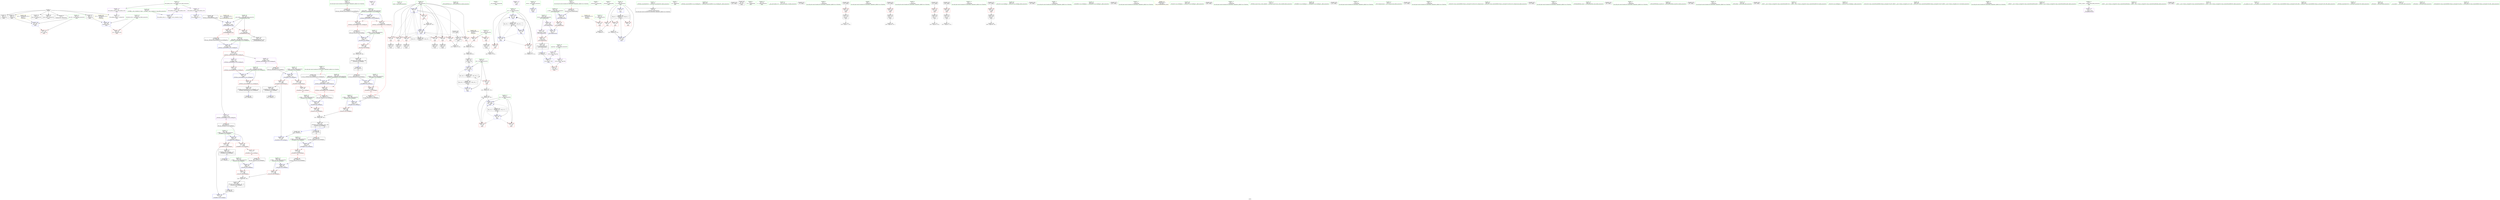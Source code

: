 digraph "SVFG" {
	label="SVFG";

	Node0x55a412f9df90 [shape=record,color=grey,label="{NodeID: 0\nNullPtr}"];
	Node0x55a412f9df90 -> Node0x55a412fbd0a0[style=solid];
	Node0x55a412f9df90 -> Node0x55a412fbd1a0[style=solid];
	Node0x55a412f9df90 -> Node0x55a412fbd270[style=solid];
	Node0x55a412f9df90 -> Node0x55a412fbd340[style=solid];
	Node0x55a412f9df90 -> Node0x55a412fbd410[style=solid];
	Node0x55a412f9df90 -> Node0x55a412fbd4e0[style=solid];
	Node0x55a412f9df90 -> Node0x55a412fc2e60[style=solid];
	Node0x55a412fdd9d0 [shape=record,color=yellow,style=double,label="{NodeID: 360\n10V_1 = ENCHI(MR_10V_0)\npts\{57 \}\nFun[main]}"];
	Node0x55a412fdd9d0 -> Node0x55a412fc35e0[style=dashed];
	Node0x55a412fbded0 [shape=record,color=blue,label="{NodeID: 194\n303\<--300\nthis.addr\<--this\n_ZNSt8ios_base4setfESt13_Ios_FmtflagsS0_\n}"];
	Node0x55a412fbded0 -> Node0x55a412fc1cf0[style=dashed];
	Node0x55a412fba6a0 [shape=record,color=purple,label="{NodeID: 111\n201\<--10\n\<--.str\nmain\n}"];
	Node0x55a412fb90c0 [shape=record,color=green,label="{NodeID: 28\n41\<--42\nmain\<--main_field_insensitive\n}"];
	Node0x55a412fc10c0 [shape=record,color=red,label="{NodeID: 139\n139\<--66\n\<--i\nmain\n}"];
	Node0x55a412fc10c0 -> Node0x55a412fbdb90[style=solid];
	Node0x55a412fbbaa0 [shape=record,color=green,label="{NodeID: 56\n218\<--219\n_ZNSolsEPFRSoS_E\<--_ZNSolsEPFRSoS_E_field_insensitive\n}"];
	Node0x55a412fef600 [shape=record,color=black,label="{NodeID: 416\n395 = PHI(373, )\n1st arg _ZStorSt13_Ios_FmtflagsS_ }"];
	Node0x55a412fef600 -> Node0x55a412fbea30[style=solid];
	Node0x55a412fc2780 [shape=record,color=red,label="{NodeID: 167\n373\<--367\n\<--__b.addr\n_ZStoRRSt13_Ios_FmtflagsS_\n|{<s0>30}}"];
	Node0x55a412fc2780:s0 -> Node0x55a412fef600[style=solid,color=red];
	Node0x55a412fbd340 [shape=record,color=black,label="{NodeID: 84\n168\<--3\n\<--dummyVal\nmain\n}"];
	Node0x55a412fbd340 -> Node0x55a412fc36b0[style=solid];
	Node0x55a412fab760 [shape=record,color=green,label="{NodeID: 1\n7\<--1\n__dso_handle\<--dummyObj\nGlob }"];
	Node0x55a412fddab0 [shape=record,color=yellow,style=double,label="{NodeID: 361\n12V_1 = ENCHI(MR_12V_0)\npts\{59 \}\nFun[main]}"];
	Node0x55a412fddab0 -> Node0x55a412fc36b0[style=dashed];
	Node0x55a412fbdfa0 [shape=record,color=blue,label="{NodeID: 195\n305\<--301\n__fmtfl.addr\<--__fmtfl\n_ZNSt8ios_base4setfESt13_Ios_FmtflagsS0_\n}"];
	Node0x55a412fbdfa0 -> Node0x55a412fc1dc0[style=dashed];
	Node0x55a412fba770 [shape=record,color=purple,label="{NodeID: 112\n209\<--12\n\<--.str.1\nmain\n}"];
	Node0x55a412fb91c0 [shape=record,color=green,label="{NodeID: 29\n44\<--45\nretval\<--retval_field_insensitive\nmain\n}"];
	Node0x55a412fb91c0 -> Node0x55a412fc2f60[style=solid];
	Node0x55a412fc1190 [shape=record,color=red,label="{NodeID: 140\n147\<--66\n\<--i\nmain\n}"];
	Node0x55a412fc1190 -> Node0x55a412fbaa90[style=solid];
	Node0x55a412fbbba0 [shape=record,color=green,label="{NodeID: 57\n239\<--240\nretval\<--retval_field_insensitive\n_ZSt12setprecisioni\n}"];
	Node0x55a412fbbba0 -> Node0x55a412fbffb0[style=solid];
	Node0x55a412fbbba0 -> Node0x55a412fc0080[style=solid];
	Node0x55a412fef740 [shape=record,color=black,label="{NodeID: 417\n354 = PHI(318, )\n0th arg _ZStcoSt13_Ios_Fmtflags }"];
	Node0x55a412fef740 -> Node0x55a412fbe480[style=solid];
	Node0x55a412fc2850 [shape=record,color=red,label="{NodeID: 168\n372\<--371\n\<--\n_ZStoRRSt13_Ios_FmtflagsS_\n|{<s0>30}}"];
	Node0x55a412fc2850:s0 -> Node0x55a412fef4c0[style=solid,color=red];
	Node0x55a412fbd410 [shape=record,color=black,label="{NodeID: 85\n229\<--3\nlpad.val\<--dummyVal\nmain\n}"];
	Node0x55a412fab7f0 [shape=record,color=green,label="{NodeID: 2\n8\<--1\n_ZSt4cout\<--dummyObj\nGlob }"];
	Node0x55a412fbe070 [shape=record,color=blue,label="{NodeID: 196\n307\<--302\n__mask.addr\<--__mask\n_ZNSt8ios_base4setfESt13_Ios_FmtflagsS0_\n}"];
	Node0x55a412fbe070 -> Node0x55a412fc1e90[style=dashed];
	Node0x55a412fbe070 -> Node0x55a412fc1f60[style=dashed];
	Node0x55a412fba840 [shape=record,color=purple,label="{NodeID: 113\n410\<--14\nllvm.global_ctors_0\<--llvm.global_ctors\nGlob }"];
	Node0x55a412fba840 -> Node0x55a412fc2c60[style=solid];
	Node0x55a412fb9290 [shape=record,color=green,label="{NodeID: 30\n46\<--47\nagg.tmp\<--agg.tmp_field_insensitive\nmain\n}"];
	Node0x55a412fb9290 -> Node0x55a412fbfe10[style=solid];
	Node0x55a412fb9290 -> Node0x55a412fbfee0[style=solid];
	Node0x55a412fc1260 [shape=record,color=red,label="{NodeID: 141\n155\<--66\n\<--i\nmain\n}"];
	Node0x55a412fc1260 -> Node0x55a412fbac30[style=solid];
	Node0x55a412fbbc70 [shape=record,color=green,label="{NodeID: 58\n241\<--242\n__n.addr\<--__n.addr_field_insensitive\n_ZSt12setprecisioni\n}"];
	Node0x55a412fbbc70 -> Node0x55a412fc19b0[style=solid];
	Node0x55a412fbbc70 -> Node0x55a412fc3b90[style=solid];
	Node0x55a412fef880 [shape=record,color=black,label="{NodeID: 418\n338 = PHI(322, )\n0th arg _ZStaNRSt13_Ios_FmtflagsS_ }"];
	Node0x55a412fef880 -> Node0x55a412fbe210[style=solid];
	Node0x55a412fd8770 [shape=record,color=black,label="{NodeID: 335\nMR_18V_6 = PHI(MR_18V_5, MR_18V_4, )\npts\{65 \}\n}"];
	Node0x55a412fd8770 -> Node0x55a412fc0d80[style=dashed];
	Node0x55a412fd8770 -> Node0x55a412fc3850[style=dashed];
	Node0x55a412fd8770 -> Node0x55a412fd8770[style=dashed];
	Node0x55a412fd8770 -> Node0x55a412fd9b70[style=dashed];
	Node0x55a412fc2920 [shape=record,color=red,label="{NodeID: 169\n389\<--383\n\<--__a.addr\n_ZStanSt13_Ios_FmtflagsS_\n}"];
	Node0x55a412fc2920 -> Node0x55a412fcbd30[style=solid];
	Node0x55a412fbd4e0 [shape=record,color=black,label="{NodeID: 86\n230\<--3\nlpad.val62\<--dummyVal\nmain\n}"];
	Node0x55a412fabaa0 [shape=record,color=green,label="{NodeID: 3\n9\<--1\n_ZSt3cin\<--dummyObj\nGlob }"];
	Node0x55a412fbe140 [shape=record,color=blue,label="{NodeID: 197\n309\<--316\n__old\<--\n_ZNSt8ios_base4setfESt13_Ios_FmtflagsS0_\n}"];
	Node0x55a412fbe140 -> Node0x55a412fc2030[style=dashed];
	Node0x55a412fba910 [shape=record,color=purple,label="{NodeID: 114\n411\<--14\nllvm.global_ctors_1\<--llvm.global_ctors\nGlob }"];
	Node0x55a412fba910 -> Node0x55a412fc2d60[style=solid];
	Node0x55a412fb9360 [shape=record,color=green,label="{NodeID: 31\n48\<--49\nT\<--T_field_insensitive\nmain\n}"];
	Node0x55a412fb9360 -> Node0x55a412fc03c0[style=solid];
	Node0x55a412fc1330 [shape=record,color=red,label="{NodeID: 142\n184\<--66\n\<--i\nmain\n}"];
	Node0x55a412fc1330 -> Node0x55a412fcc7b0[style=solid];
	Node0x55a412fbbd40 [shape=record,color=green,label="{NodeID: 59\n255\<--256\n__base.addr\<--__base.addr_field_insensitive\n_ZSt5fixedRSt8ios_base\n}"];
	Node0x55a412fbbd40 -> Node0x55a412fc1b50[style=solid];
	Node0x55a412fbbd40 -> Node0x55a412fc1c20[style=solid];
	Node0x55a412fbbd40 -> Node0x55a412fbde00[style=solid];
	Node0x55a412fef9c0 [shape=record,color=black,label="{NodeID: 419\n339 = PHI(319, )\n1st arg _ZStaNRSt13_Ios_FmtflagsS_ }"];
	Node0x55a412fef9c0 -> Node0x55a412fbe2e0[style=solid];
	Node0x55a412fd8c70 [shape=record,color=black,label="{NodeID: 336\nMR_6V_3 = PHI(MR_6V_4, MR_6V_2, )\npts\{51 \}\n}"];
	Node0x55a412fd8c70 -> Node0x55a412fc0490[style=dashed];
	Node0x55a412fd8c70 -> Node0x55a412fc0560[style=dashed];
	Node0x55a412fd8c70 -> Node0x55a412fc0630[style=dashed];
	Node0x55a412fd8c70 -> Node0x55a412fc3ac0[style=dashed];
	Node0x55a412fc29f0 [shape=record,color=red,label="{NodeID: 170\n390\<--385\n\<--__b.addr\n_ZStanSt13_Ios_FmtflagsS_\n}"];
	Node0x55a412fc29f0 -> Node0x55a412fcbd30[style=solid];
	Node0x55a412fbd5b0 [shape=record,color=black,label="{NodeID: 87\n27\<--28\n\<--_ZNSt8ios_base4InitD1Ev\nCan only get source location for instruction, argument, global var or function.}"];
	Node0x55a412fabb30 [shape=record,color=green,label="{NodeID: 4\n10\<--1\n.str\<--dummyObj\nGlob }"];
	Node0x55a412fbe210 [shape=record,color=blue,label="{NodeID: 198\n340\<--338\n__a.addr\<--__a\n_ZStaNRSt13_Ios_FmtflagsS_\n}"];
	Node0x55a412fbe210 -> Node0x55a412fc21d0[style=dashed];
	Node0x55a412fbe210 -> Node0x55a412fc22a0[style=dashed];
	Node0x55a412fbfd50 [shape=record,color=purple,label="{NodeID: 115\n412\<--14\nllvm.global_ctors_2\<--llvm.global_ctors\nGlob }"];
	Node0x55a412fbfd50 -> Node0x55a412fc2e60[style=solid];
	Node0x55a412fb9430 [shape=record,color=green,label="{NodeID: 32\n50\<--51\nt\<--t_field_insensitive\nmain\n}"];
	Node0x55a412fb9430 -> Node0x55a412fc0490[style=solid];
	Node0x55a412fb9430 -> Node0x55a412fc0560[style=solid];
	Node0x55a412fb9430 -> Node0x55a412fc0630[style=solid];
	Node0x55a412fb9430 -> Node0x55a412fc3100[style=solid];
	Node0x55a412fb9430 -> Node0x55a412fc3ac0[style=solid];
	Node0x55a412fc1400 [shape=record,color=red,label="{NodeID: 143\n197\<--66\n\<--i\nmain\n}"];
	Node0x55a412fc1400 -> Node0x55a412fcc630[style=solid];
	Node0x55a412fbbe10 [shape=record,color=green,label="{NodeID: 60\n262\<--263\n_ZNSt8ios_base4setfESt13_Ios_FmtflagsS0_\<--_ZNSt8ios_base4setfESt13_Ios_FmtflagsS0__field_insensitive\n}"];
	Node0x55a412ff0130 [shape=record,color=black,label="{NodeID: 420\n103 = PHI()\n}"];
	Node0x55a412fd9170 [shape=record,color=black,label="{NodeID: 337\nMR_14V_2 = PHI(MR_14V_4, MR_14V_1, )\npts\{61 \}\n}"];
	Node0x55a412fd9170 -> Node0x55a412fc31d0[style=dashed];
	Node0x55a412fc2ac0 [shape=record,color=red,label="{NodeID: 171\n402\<--396\n\<--__a.addr\n_ZStorSt13_Ios_FmtflagsS_\n}"];
	Node0x55a412fc2ac0 -> Node0x55a412fcc930[style=solid];
	Node0x55a412fbd6b0 [shape=record,color=black,label="{NodeID: 88\n43\<--69\nmain_ret\<--\nmain\n}"];
	Node0x55a412fabbc0 [shape=record,color=green,label="{NodeID: 5\n12\<--1\n.str.1\<--dummyObj\nGlob }"];
	Node0x55a412fbe2e0 [shape=record,color=blue,label="{NodeID: 199\n342\<--339\n__b.addr\<--__b\n_ZStaNRSt13_Ios_FmtflagsS_\n}"];
	Node0x55a412fbe2e0 -> Node0x55a412fc2370[style=dashed];
	Node0x55a412fbfe10 [shape=record,color=purple,label="{NodeID: 116\n78\<--46\ncoerce.dive\<--agg.tmp\nmain\n}"];
	Node0x55a412fbfe10 -> Node0x55a412fc3030[style=solid];
	Node0x55a412fb9500 [shape=record,color=green,label="{NodeID: 33\n52\<--53\ns\<--s_field_insensitive\nmain\n}"];
	Node0x55a412fc14d0 [shape=record,color=red,label="{NodeID: 144\n81\<--80\n\<--coerce.dive2\nmain\n}"];
	Node0x55a412fbbf10 [shape=record,color=green,label="{NodeID: 61\n274\<--275\n__gxx_personality_v0\<--__gxx_personality_v0_field_insensitive\n}"];
	Node0x55a412ff0290 [shape=record,color=black,label="{NodeID: 421\n70 = PHI()\n}"];
	Node0x55a412fd9670 [shape=record,color=black,label="{NodeID: 338\nMR_16V_2 = PHI(MR_16V_4, MR_16V_1, )\npts\{63 \}\n}"];
	Node0x55a412fd9670 -> Node0x55a412fc32a0[style=dashed];
	Node0x55a412fc2b90 [shape=record,color=red,label="{NodeID: 172\n403\<--398\n\<--__b.addr\n_ZStorSt13_Ios_FmtflagsS_\n}"];
	Node0x55a412fc2b90 -> Node0x55a412fcc930[style=solid];
	Node0x55a412fbd780 [shape=record,color=black,label="{NodeID: 89\n118\<--115\nconv\<--call10\nmain\n}"];
	Node0x55a412fbd780 -> Node0x55a412fcd0b0[style=solid];
	Node0x55a412fabc50 [shape=record,color=green,label="{NodeID: 6\n15\<--1\n\<--dummyObj\nCan only get source location for instruction, argument, global var or function.}"];
	Node0x55a412fbe3b0 [shape=record,color=blue,label="{NodeID: 200\n350\<--349\n\<--call\n_ZStaNRSt13_Ios_FmtflagsS_\n}"];
	Node0x55a412fbfee0 [shape=record,color=purple,label="{NodeID: 117\n80\<--46\ncoerce.dive2\<--agg.tmp\nmain\n}"];
	Node0x55a412fbfee0 -> Node0x55a412fc14d0[style=solid];
	Node0x55a412fb95d0 [shape=record,color=green,label="{NodeID: 34\n54\<--55\nn\<--n_field_insensitive\nmain\n}"];
	Node0x55a412fb95d0 -> Node0x55a412fc0700[style=solid];
	Node0x55a412fb95d0 -> Node0x55a412fc07d0[style=solid];
	Node0x55a412fc15a0 [shape=record,color=red,label="{NodeID: 145\n126\<--123\n\<--call15\nmain\n}"];
	Node0x55a412fc15a0 -> Node0x55a412fbd920[style=solid];
	Node0x55a412fbc010 [shape=record,color=green,label="{NodeID: 62\n303\<--304\nthis.addr\<--this.addr_field_insensitive\n_ZNSt8ios_base4setfESt13_Ios_FmtflagsS0_\n}"];
	Node0x55a412fbc010 -> Node0x55a412fc1cf0[style=solid];
	Node0x55a412fbc010 -> Node0x55a412fbded0[style=solid];
	Node0x55a412ff0360 [shape=record,color=black,label="{NodeID: 422\n74 = PHI(237, )\n}"];
	Node0x55a412ff0360 -> Node0x55a412fc3030[style=solid];
	Node0x55a412fd9b70 [shape=record,color=black,label="{NodeID: 339\nMR_18V_2 = PHI(MR_18V_4, MR_18V_1, )\npts\{65 \}\n}"];
	Node0x55a412fd9b70 -> Node0x55a412fc3370[style=dashed];
	Node0x55a412fc2c60 [shape=record,color=blue,label="{NodeID: 173\n410\<--15\nllvm.global_ctors_0\<--\nGlob }"];
	Node0x55a412fbd850 [shape=record,color=black,label="{NodeID: 90\n122\<--121\nconv13\<--\nmain\n}"];
	Node0x55a412f9bf20 [shape=record,color=green,label="{NodeID: 7\n69\<--1\n\<--dummyObj\nCan only get source location for instruction, argument, global var or function.}"];
	Node0x55a412fbe480 [shape=record,color=blue,label="{NodeID: 201\n355\<--354\n__a.addr\<--__a\n_ZStcoSt13_Ios_Fmtflags\n}"];
	Node0x55a412fbe480 -> Node0x55a412fc2510[style=dashed];
	Node0x55a412fbffb0 [shape=record,color=purple,label="{NodeID: 118\n244\<--239\n_M_n\<--retval\n_ZSt12setprecisioni\n}"];
	Node0x55a412fbffb0 -> Node0x55a412fbdd30[style=solid];
	Node0x55a412fb96a0 [shape=record,color=green,label="{NodeID: 35\n56\<--57\nexn.slot\<--exn.slot_field_insensitive\nmain\n}"];
	Node0x55a412fb96a0 -> Node0x55a412fc08a0[style=solid];
	Node0x55a412fb96a0 -> Node0x55a412fc35e0[style=solid];
	Node0x55a412fcbd30 [shape=record,color=grey,label="{NodeID: 312\n391 = Binary(389, 390, )\n}"];
	Node0x55a412fcbd30 -> Node0x55a412fba430[style=solid];
	Node0x55a412fc1670 [shape=record,color=red,label="{NodeID: 146\n134\<--133\n\<--call20\nmain\n}"];
	Node0x55a412fc1670 -> Node0x55a412fbdac0[style=solid];
	Node0x55a412fbc0e0 [shape=record,color=green,label="{NodeID: 63\n305\<--306\n__fmtfl.addr\<--__fmtfl.addr_field_insensitive\n_ZNSt8ios_base4setfESt13_Ios_FmtflagsS0_\n}"];
	Node0x55a412fbc0e0 -> Node0x55a412fc1dc0[style=solid];
	Node0x55a412fbc0e0 -> Node0x55a412fbdfa0[style=solid];
	Node0x55a412ff0560 [shape=record,color=black,label="{NodeID: 423\n133 = PHI()\n}"];
	Node0x55a412ff0560 -> Node0x55a412fc1670[style=solid];
	Node0x55a412fda070 [shape=record,color=black,label="{NodeID: 340\nMR_20V_2 = PHI(MR_20V_4, MR_20V_1, )\npts\{67 \}\n}"];
	Node0x55a412fda070 -> Node0x55a412fc3440[style=dashed];
	Node0x55a412fc2d60 [shape=record,color=blue,label="{NodeID: 174\n411\<--16\nllvm.global_ctors_1\<--_GLOBAL__sub_I_staniek_0_0.cpp\nGlob }"];
	Node0x55a412fbd920 [shape=record,color=black,label="{NodeID: 91\n127\<--126\nconv16\<--\nmain\n}"];
	Node0x55a412fbd920 -> Node0x55a412fcd6b0[style=solid];
	Node0x55a412f9bfe0 [shape=record,color=green,label="{NodeID: 8\n71\<--1\n\<--dummyObj\nCan only get source location for instruction, argument, global var or function.}"];
	Node0x55a412fbe550 [shape=record,color=blue,label="{NodeID: 202\n365\<--363\n__a.addr\<--__a\n_ZStoRRSt13_Ios_FmtflagsS_\n}"];
	Node0x55a412fbe550 -> Node0x55a412fc25e0[style=dashed];
	Node0x55a412fbe550 -> Node0x55a412fc26b0[style=dashed];
	Node0x55a412fc0080 [shape=record,color=purple,label="{NodeID: 119\n247\<--239\ncoerce.dive\<--retval\n_ZSt12setprecisioni\n}"];
	Node0x55a412fc0080 -> Node0x55a412fc1a80[style=solid];
	Node0x55a412fb9770 [shape=record,color=green,label="{NodeID: 36\n58\<--59\nehselector.slot\<--ehselector.slot_field_insensitive\nmain\n}"];
	Node0x55a412fb9770 -> Node0x55a412fc0970[style=solid];
	Node0x55a412fb9770 -> Node0x55a412fc36b0[style=solid];
	Node0x55a412fcbeb0 [shape=record,color=grey,label="{NodeID: 313\n175 = Binary(174, 176, )\n}"];
	Node0x55a412fcbeb0 -> Node0x55a412fc3780[style=solid];
	Node0x55a412fc1740 [shape=record,color=red,label="{NodeID: 147\n142\<--141\n\<--call26\nmain\n}"];
	Node0x55a412fc1740 -> Node0x55a412fbdc60[style=solid];
	Node0x55a412fbc1b0 [shape=record,color=green,label="{NodeID: 64\n307\<--308\n__mask.addr\<--__mask.addr_field_insensitive\n_ZNSt8ios_base4setfESt13_Ios_FmtflagsS0_\n}"];
	Node0x55a412fbc1b0 -> Node0x55a412fc1e90[style=solid];
	Node0x55a412fbc1b0 -> Node0x55a412fc1f60[style=solid];
	Node0x55a412fbc1b0 -> Node0x55a412fbe070[style=solid];
	Node0x55a412ff0630 [shape=record,color=black,label="{NodeID: 424\n141 = PHI()\n}"];
	Node0x55a412ff0630 -> Node0x55a412fc1740[style=solid];
	Node0x55a412fc2e60 [shape=record,color=blue, style = dotted,label="{NodeID: 175\n412\<--3\nllvm.global_ctors_2\<--dummyVal\nGlob }"];
	Node0x55a412fbd9f0 [shape=record,color=black,label="{NodeID: 92\n132\<--131\nconv18\<--\nmain\n}"];
	Node0x55a412f9c0a0 [shape=record,color=green,label="{NodeID: 9\n75\<--1\n\<--dummyObj\nCan only get source location for instruction, argument, global var or function.|{<s0>4}}"];
	Node0x55a412f9c0a0:s0 -> Node0x55a412fef190[style=solid,color=red];
	Node0x55a412fbe620 [shape=record,color=blue,label="{NodeID: 203\n367\<--364\n__b.addr\<--__b\n_ZStoRRSt13_Ios_FmtflagsS_\n}"];
	Node0x55a412fbe620 -> Node0x55a412fc2780[style=dashed];
	Node0x55a412fc0150 [shape=record,color=purple,label="{NodeID: 120\n315\<--314\n_M_flags\<--this1\n_ZNSt8ios_base4setfESt13_Ios_FmtflagsS0_\n}"];
	Node0x55a412fc0150 -> Node0x55a412fc2100[style=solid];
	Node0x55a412fb9840 [shape=record,color=green,label="{NodeID: 37\n60\<--61\nres\<--res_field_insensitive\nmain\n}"];
	Node0x55a412fb9840 -> Node0x55a412fc0a40[style=solid];
	Node0x55a412fb9840 -> Node0x55a412fc0b10[style=solid];
	Node0x55a412fb9840 -> Node0x55a412fc31d0[style=solid];
	Node0x55a412fb9840 -> Node0x55a412fc3920[style=solid];
	Node0x55a412fcc030 [shape=record,color=grey,label="{NodeID: 314\n359 = Binary(358, 360, )\n}"];
	Node0x55a412fcc030 -> Node0x55a412fba290[style=solid];
	Node0x55a412fc1810 [shape=record,color=red,label="{NodeID: 148\n150\<--149\n\<--call32\nmain\n}"];
	Node0x55a412fc1810 -> Node0x55a412fbab60[style=solid];
	Node0x55a412fbc280 [shape=record,color=green,label="{NodeID: 65\n309\<--310\n__old\<--__old_field_insensitive\n_ZNSt8ios_base4setfESt13_Ios_FmtflagsS0_\n}"];
	Node0x55a412fbc280 -> Node0x55a412fc2030[style=solid];
	Node0x55a412fbc280 -> Node0x55a412fbe140[style=solid];
	Node0x55a412ff0700 [shape=record,color=black,label="{NodeID: 425\n149 = PHI()\n}"];
	Node0x55a412ff0700 -> Node0x55a412fc1810[style=solid];
	Node0x55a412fc2f60 [shape=record,color=blue,label="{NodeID: 176\n44\<--69\nretval\<--\nmain\n}"];
	Node0x55a412fbdac0 [shape=record,color=black,label="{NodeID: 93\n135\<--134\nconv21\<--\nmain\n}"];
	Node0x55a412fbdac0 -> Node0x55a412fcd230[style=solid];
	Node0x55a412f9c1a0 [shape=record,color=green,label="{NodeID: 10\n94\<--1\n\<--dummyObj\nCan only get source location for instruction, argument, global var or function.}"];
	Node0x55a412fbe6f0 [shape=record,color=blue,label="{NodeID: 204\n377\<--374\n\<--call\n_ZStoRRSt13_Ios_FmtflagsS_\n}"];
	Node0x55a412fc0220 [shape=record,color=purple,label="{NodeID: 121\n322\<--314\n_M_flags2\<--this1\n_ZNSt8ios_base4setfESt13_Ios_FmtflagsS0_\n|{<s0>26}}"];
	Node0x55a412fc0220:s0 -> Node0x55a412fef880[style=solid,color=red];
	Node0x55a412fb9910 [shape=record,color=green,label="{NodeID: 38\n62\<--63\nact\<--act_field_insensitive\nmain\n}"];
	Node0x55a412fb9910 -> Node0x55a412fc0be0[style=solid];
	Node0x55a412fb9910 -> Node0x55a412fc0cb0[style=solid];
	Node0x55a412fb9910 -> Node0x55a412fc32a0[style=solid];
	Node0x55a412fb9910 -> Node0x55a412fc3510[style=solid];
	Node0x55a412fb9910 -> Node0x55a412fc3780[style=solid];
	Node0x55a412fcc1b0 [shape=record,color=grey,label="{NodeID: 315\n223 = Binary(222, 94, )\n}"];
	Node0x55a412fcc1b0 -> Node0x55a412fc3ac0[style=solid];
	Node0x55a412fc18e0 [shape=record,color=red,label="{NodeID: 149\n158\<--157\n\<--call38\nmain\n}"];
	Node0x55a412fc18e0 -> Node0x55a412fbad00[style=solid];
	Node0x55a412fbc350 [shape=record,color=green,label="{NodeID: 66\n320\<--321\n_ZStcoSt13_Ios_Fmtflags\<--_ZStcoSt13_Ios_Fmtflags_field_insensitive\n}"];
	Node0x55a412ff07d0 [shape=record,color=black,label="{NodeID: 426\n26 = PHI()\n}"];
	Node0x55a412fc3030 [shape=record,color=blue,label="{NodeID: 177\n78\<--74\ncoerce.dive\<--call1\nmain\n}"];
	Node0x55a412fc3030 -> Node0x55a412fc14d0[style=dashed];
	Node0x55a412fbdb90 [shape=record,color=black,label="{NodeID: 94\n140\<--139\nconv24\<--\nmain\n}"];
	Node0x55a412f9c2a0 [shape=record,color=green,label="{NodeID: 11\n108\<--1\n\<--dummyObj\nCan only get source location for instruction, argument, global var or function.}"];
	Node0x55a412fbe7c0 [shape=record,color=blue,label="{NodeID: 205\n383\<--381\n__a.addr\<--__a\n_ZStanSt13_Ios_FmtflagsS_\n}"];
	Node0x55a412fbe7c0 -> Node0x55a412fc2920[style=dashed];
	Node0x55a412fc02f0 [shape=record,color=purple,label="{NodeID: 122\n331\<--314\n_M_flags5\<--this1\n_ZNSt8ios_base4setfESt13_Ios_FmtflagsS0_\n|{<s0>28}}"];
	Node0x55a412fc02f0:s0 -> Node0x55a412fef2a0[style=solid,color=red];
	Node0x55a412fb99e0 [shape=record,color=green,label="{NodeID: 39\n64\<--65\nlast\<--last_field_insensitive\nmain\n}"];
	Node0x55a412fb99e0 -> Node0x55a412fc0d80[style=solid];
	Node0x55a412fb99e0 -> Node0x55a412fc3370[style=solid];
	Node0x55a412fb99e0 -> Node0x55a412fc3850[style=solid];
	Node0x55a412fecba0 [shape=record,color=black,label="{NodeID: 399\n254 = PHI()\n0th arg _ZSt5fixedRSt8ios_base }"];
	Node0x55a412fecba0 -> Node0x55a412fbde00[style=solid];
	Node0x55a412fcc330 [shape=record,color=grey,label="{NodeID: 316\n194 = Binary(193, 192, )\n}"];
	Node0x55a412fcc330 -> Node0x55a412fc3920[style=solid];
	Node0x55a412fc19b0 [shape=record,color=red,label="{NodeID: 150\n245\<--241\n\<--__n.addr\n_ZSt12setprecisioni\n}"];
	Node0x55a412fc19b0 -> Node0x55a412fbdd30[style=solid];
	Node0x55a412fbc450 [shape=record,color=green,label="{NodeID: 67\n324\<--325\n_ZStaNRSt13_Ios_FmtflagsS_\<--_ZStaNRSt13_Ios_FmtflagsS__field_insensitive\n}"];
	Node0x55a412ff08a0 [shape=record,color=black,label="{NodeID: 427\n202 = PHI()\n}"];
	Node0x55a412fc3100 [shape=record,color=blue,label="{NodeID: 178\n50\<--94\nt\<--\nmain\n}"];
	Node0x55a412fc3100 -> Node0x55a412fd8c70[style=dashed];
	Node0x55a412fbdc60 [shape=record,color=black,label="{NodeID: 95\n143\<--142\nconv27\<--\nmain\n}"];
	Node0x55a412fbdc60 -> Node0x55a412fccdb0[style=solid];
	Node0x55a412f9c3a0 [shape=record,color=green,label="{NodeID: 12\n111\<--1\n\<--dummyObj\nCan only get source location for instruction, argument, global var or function.}"];
	Node0x55a412fde4e0 [shape=record,color=yellow,style=double,label="{NodeID: 372\nRETMU(28V_2)\npts\{256 \}\nFun[_ZSt5fixedRSt8ios_base]}"];
	Node0x55a412fbe890 [shape=record,color=blue,label="{NodeID: 206\n385\<--382\n__b.addr\<--__b\n_ZStanSt13_Ios_FmtflagsS_\n}"];
	Node0x55a412fbe890 -> Node0x55a412fc29f0[style=dashed];
	Node0x55a412fc03c0 [shape=record,color=red,label="{NodeID: 123\n97\<--48\n\<--T\nmain\n}"];
	Node0x55a412fc03c0 -> Node0x55a412fccc30[style=solid];
	Node0x55a412fb9ab0 [shape=record,color=green,label="{NodeID: 40\n66\<--67\ni\<--i_field_insensitive\nmain\n}"];
	Node0x55a412fb9ab0 -> Node0x55a412fc0e50[style=solid];
	Node0x55a412fb9ab0 -> Node0x55a412fc0f20[style=solid];
	Node0x55a412fb9ab0 -> Node0x55a412fc0ff0[style=solid];
	Node0x55a412fb9ab0 -> Node0x55a412fc10c0[style=solid];
	Node0x55a412fb9ab0 -> Node0x55a412fc1190[style=solid];
	Node0x55a412fb9ab0 -> Node0x55a412fc1260[style=solid];
	Node0x55a412fb9ab0 -> Node0x55a412fc1330[style=solid];
	Node0x55a412fb9ab0 -> Node0x55a412fc1400[style=solid];
	Node0x55a412fb9ab0 -> Node0x55a412fc3440[style=solid];
	Node0x55a412fb9ab0 -> Node0x55a412fc39f0[style=solid];
	Node0x55a412fecad0 [shape=record,color=black,label="{NodeID: 400\n300 = PHI(258, )\n0th arg _ZNSt8ios_base4setfESt13_Ios_FmtflagsS0_ }"];
	Node0x55a412fecad0 -> Node0x55a412fbded0[style=solid];
	Node0x55a412fcc4b0 [shape=record,color=grey,label="{NodeID: 317\n192 = Binary(191, 176, )\n}"];
	Node0x55a412fcc4b0 -> Node0x55a412fcc330[style=solid];
	Node0x55a412fc1a80 [shape=record,color=red,label="{NodeID: 151\n248\<--247\n\<--coerce.dive\n_ZSt12setprecisioni\n}"];
	Node0x55a412fc1a80 -> Node0x55a412fbaf70[style=solid];
	Node0x55a412fbc550 [shape=record,color=green,label="{NodeID: 68\n329\<--330\n_ZStanSt13_Ios_FmtflagsS_\<--_ZStanSt13_Ios_FmtflagsS__field_insensitive\n}"];
	Node0x55a412ff09d0 [shape=record,color=black,label="{NodeID: 428\n206 = PHI()\n}"];
	Node0x55a412fdb970 [shape=record,color=yellow,style=double,label="{NodeID: 345\n28V_1 = ENCHI(MR_28V_0)\npts\{256 \}\nFun[_ZSt5fixedRSt8ios_base]}"];
	Node0x55a412fdb970 -> Node0x55a412fbde00[style=dashed];
	Node0x55a412fc31d0 [shape=record,color=blue,label="{NodeID: 179\n60\<--108\nres\<--\nmain\n}"];
	Node0x55a412fc31d0 -> Node0x55a412fc0a40[style=dashed];
	Node0x55a412fc31d0 -> Node0x55a412fc0b10[style=dashed];
	Node0x55a412fc31d0 -> Node0x55a412fc3920[style=dashed];
	Node0x55a412fc31d0 -> Node0x55a412fd9170[style=dashed];
	Node0x55a412fbaa90 [shape=record,color=black,label="{NodeID: 96\n148\<--147\nconv30\<--\nmain\n}"];
	Node0x55a412f9c4a0 [shape=record,color=green,label="{NodeID: 13\n129\<--1\n\<--dummyObj\nCan only get source location for instruction, argument, global var or function.}"];
	Node0x55a412fbe960 [shape=record,color=blue,label="{NodeID: 207\n396\<--394\n__a.addr\<--__a\n_ZStorSt13_Ios_FmtflagsS_\n}"];
	Node0x55a412fbe960 -> Node0x55a412fc2ac0[style=dashed];
	Node0x55a412fc0490 [shape=record,color=red,label="{NodeID: 124\n96\<--50\n\<--t\nmain\n}"];
	Node0x55a412fc0490 -> Node0x55a412fccc30[style=solid];
	Node0x55a412fb9b80 [shape=record,color=green,label="{NodeID: 41\n72\<--73\n_ZNSt8ios_base15sync_with_stdioEb\<--_ZNSt8ios_base15sync_with_stdioEb_field_insensitive\n}"];
	Node0x55a412fec180 [shape=record,color=black,label="{NodeID: 401\n259 = PHI(299, )\n}"];
	Node0x55a412fcc630 [shape=record,color=grey,label="{NodeID: 318\n198 = Binary(197, 94, )\n}"];
	Node0x55a412fcc630 -> Node0x55a412fc39f0[style=solid];
	Node0x55a412fc1b50 [shape=record,color=red,label="{NodeID: 152\n258\<--255\n\<--__base.addr\n_ZSt5fixedRSt8ios_base\n|{<s0>24}}"];
	Node0x55a412fc1b50:s0 -> Node0x55a412fecad0[style=solid,color=red];
	Node0x55a412fbc650 [shape=record,color=green,label="{NodeID: 69\n333\<--334\n_ZStoRRSt13_Ios_FmtflagsS_\<--_ZStoRRSt13_Ios_FmtflagsS__field_insensitive\n}"];
	Node0x55a412ff0ad0 [shape=record,color=black,label="{NodeID: 429\n210 = PHI()\n}"];
	Node0x55a412fc32a0 [shape=record,color=blue,label="{NodeID: 180\n62\<--108\nact\<--\nmain\n}"];
	Node0x55a412fc32a0 -> Node0x55a412fc0be0[style=dashed];
	Node0x55a412fc32a0 -> Node0x55a412fc3510[style=dashed];
	Node0x55a412fc32a0 -> Node0x55a412fc3780[style=dashed];
	Node0x55a412fc32a0 -> Node0x55a412fd9670[style=dashed];
	Node0x55a412fbab60 [shape=record,color=black,label="{NodeID: 97\n151\<--150\nconv33\<--\nmain\n}"];
	Node0x55a412fbab60 -> Node0x55a412fcd3b0[style=solid];
	Node0x55a412f9c5a0 [shape=record,color=green,label="{NodeID: 14\n137\<--1\n\<--dummyObj\nCan only get source location for instruction, argument, global var or function.}"];
	Node0x55a412fbea30 [shape=record,color=blue,label="{NodeID: 208\n398\<--395\n__b.addr\<--__b\n_ZStorSt13_Ios_FmtflagsS_\n}"];
	Node0x55a412fbea30 -> Node0x55a412fc2b90[style=dashed];
	Node0x55a412fc0560 [shape=record,color=red,label="{NodeID: 125\n205\<--50\n\<--t\nmain\n}"];
	Node0x55a412fb9c80 [shape=record,color=green,label="{NodeID: 42\n76\<--77\n_ZSt12setprecisioni\<--_ZSt12setprecisioni_field_insensitive\n}"];
	Node0x55a412fee3e0 [shape=record,color=black,label="{NodeID: 402\n319 = PHI(353, )\n|{<s0>26}}"];
	Node0x55a412fee3e0:s0 -> Node0x55a412fef9c0[style=solid,color=red];
	Node0x55a412fcc7b0 [shape=record,color=grey,label="{NodeID: 319\n186 = Binary(184, 185, )\n}"];
	Node0x55a412fcc7b0 -> Node0x55a412fccab0[style=solid];
	Node0x55a412fc1c20 [shape=record,color=red,label="{NodeID: 153\n264\<--255\n\<--__base.addr\n_ZSt5fixedRSt8ios_base\n}"];
	Node0x55a412fc1c20 -> Node0x55a412fbb040[style=solid];
	Node0x55a412fbc750 [shape=record,color=green,label="{NodeID: 70\n340\<--341\n__a.addr\<--__a.addr_field_insensitive\n_ZStaNRSt13_Ios_FmtflagsS_\n}"];
	Node0x55a412fbc750 -> Node0x55a412fc21d0[style=solid];
	Node0x55a412fbc750 -> Node0x55a412fc22a0[style=solid];
	Node0x55a412fbc750 -> Node0x55a412fbe210[style=solid];
	Node0x55a412ff0bd0 [shape=record,color=black,label="{NodeID: 430\n212 = PHI()\n}"];
	Node0x55a412fc3370 [shape=record,color=blue,label="{NodeID: 181\n64\<--111\nlast\<--\nmain\n}"];
	Node0x55a412fc3370 -> Node0x55a412fc3850[style=dashed];
	Node0x55a412fc3370 -> Node0x55a412fd8770[style=dashed];
	Node0x55a412fc3370 -> Node0x55a412fd9b70[style=dashed];
	Node0x55a412fbac30 [shape=record,color=black,label="{NodeID: 98\n156\<--155\nconv36\<--\nmain\n}"];
	Node0x55a412f9c6a0 [shape=record,color=green,label="{NodeID: 15\n145\<--1\n\<--dummyObj\nCan only get source location for instruction, argument, global var or function.}"];
	Node0x55a412fc0630 [shape=record,color=red,label="{NodeID: 126\n222\<--50\n\<--t\nmain\n}"];
	Node0x55a412fc0630 -> Node0x55a412fcc1b0[style=solid];
	Node0x55a412fb9d80 [shape=record,color=green,label="{NodeID: 43\n83\<--84\n_ZStlsIcSt11char_traitsIcEERSt13basic_ostreamIT_T0_ES6_St13_Setprecision\<--_ZStlsIcSt11char_traitsIcEERSt13basic_ostreamIT_T0_ES6_St13_Setprecision_field_insensitive\n}"];
	Node0x55a412fee540 [shape=record,color=black,label="{NodeID: 403\n323 = PHI(337, )\n}"];
	Node0x55a412fcc930 [shape=record,color=grey,label="{NodeID: 320\n404 = Binary(402, 403, )\n}"];
	Node0x55a412fcc930 -> Node0x55a412fba500[style=solid];
	Node0x55a412fc1cf0 [shape=record,color=red,label="{NodeID: 154\n314\<--303\nthis1\<--this.addr\n_ZNSt8ios_base4setfESt13_Ios_FmtflagsS0_\n}"];
	Node0x55a412fc1cf0 -> Node0x55a412fc0150[style=solid];
	Node0x55a412fc1cf0 -> Node0x55a412fc0220[style=solid];
	Node0x55a412fc1cf0 -> Node0x55a412fc02f0[style=solid];
	Node0x55a412fbc820 [shape=record,color=green,label="{NodeID: 71\n342\<--343\n__b.addr\<--__b.addr_field_insensitive\n_ZStaNRSt13_Ios_FmtflagsS_\n}"];
	Node0x55a412fbc820 -> Node0x55a412fc2370[style=solid];
	Node0x55a412fbc820 -> Node0x55a412fbe2e0[style=solid];
	Node0x55a412ff0cd0 [shape=record,color=black,label="{NodeID: 431\n82 = PHI()\n}"];
	Node0x55a412fc3440 [shape=record,color=blue,label="{NodeID: 182\n66\<--69\ni\<--\nmain\n}"];
	Node0x55a412fc3440 -> Node0x55a412fc0e50[style=dashed];
	Node0x55a412fc3440 -> Node0x55a412fc0f20[style=dashed];
	Node0x55a412fc3440 -> Node0x55a412fc0ff0[style=dashed];
	Node0x55a412fc3440 -> Node0x55a412fc10c0[style=dashed];
	Node0x55a412fc3440 -> Node0x55a412fc1190[style=dashed];
	Node0x55a412fc3440 -> Node0x55a412fc1260[style=dashed];
	Node0x55a412fc3440 -> Node0x55a412fc1330[style=dashed];
	Node0x55a412fc3440 -> Node0x55a412fc1400[style=dashed];
	Node0x55a412fc3440 -> Node0x55a412fc39f0[style=dashed];
	Node0x55a412fc3440 -> Node0x55a412fda070[style=dashed];
	Node0x55a412fbad00 [shape=record,color=black,label="{NodeID: 99\n159\<--158\nconv39\<--\nmain\n}"];
	Node0x55a412fbad00 -> Node0x55a412fcd530[style=solid];
	Node0x55a412f9c7a0 [shape=record,color=green,label="{NodeID: 16\n153\<--1\n\<--dummyObj\nCan only get source location for instruction, argument, global var or function.}"];
	Node0x55a412fc0700 [shape=record,color=red,label="{NodeID: 127\n180\<--54\n\<--n\nmain\n}"];
	Node0x55a412fc0700 -> Node0x55a412fbadd0[style=solid];
	Node0x55a412fb9e80 [shape=record,color=green,label="{NodeID: 44\n86\<--87\n_ZSt5fixedRSt8ios_base\<--_ZSt5fixedRSt8ios_base_field_insensitive\n}"];
	Node0x55a412fee650 [shape=record,color=black,label="{NodeID: 404\n328 = PHI(380, )\n|{<s0>28}}"];
	Node0x55a412fee650:s0 -> Node0x55a412fef3b0[style=solid,color=red];
	Node0x55a412fccab0 [shape=record,color=grey,label="{NodeID: 321\n187 = Binary(186, 94, )\n}"];
	Node0x55a412fccab0 -> Node0x55a412fbaea0[style=solid];
	Node0x55a412fc1dc0 [shape=record,color=red,label="{NodeID: 155\n326\<--305\n\<--__fmtfl.addr\n_ZNSt8ios_base4setfESt13_Ios_FmtflagsS0_\n|{<s0>27}}"];
	Node0x55a412fc1dc0:s0 -> Node0x55a412feee00[style=solid,color=red];
	Node0x55a412fbc8f0 [shape=record,color=green,label="{NodeID: 72\n355\<--356\n__a.addr\<--__a.addr_field_insensitive\n_ZStcoSt13_Ios_Fmtflags\n}"];
	Node0x55a412fbc8f0 -> Node0x55a412fc2510[style=solid];
	Node0x55a412fbc8f0 -> Node0x55a412fbe480[style=solid];
	Node0x55a412ff0dd0 [shape=record,color=black,label="{NodeID: 432\n85 = PHI()\n}"];
	Node0x55a412fc3510 [shape=record,color=blue,label="{NodeID: 183\n62\<--108\nact\<--\nmain\n}"];
	Node0x55a412fc3510 -> Node0x55a412fc0be0[style=dashed];
	Node0x55a412fc3510 -> Node0x55a412fc0cb0[style=dashed];
	Node0x55a412fc3510 -> Node0x55a412fc3510[style=dashed];
	Node0x55a412fc3510 -> Node0x55a412fc3780[style=dashed];
	Node0x55a412fc3510 -> Node0x55a412fd9670[style=dashed];
	Node0x55a412fbadd0 [shape=record,color=black,label="{NodeID: 100\n181\<--180\nconv41\<--\nmain\n}"];
	Node0x55a412fbadd0 -> Node0x55a412fccf30[style=solid];
	Node0x55a412fb8670 [shape=record,color=green,label="{NodeID: 17\n161\<--1\n\<--dummyObj\nCan only get source location for instruction, argument, global var or function.}"];
	Node0x55a412fc07d0 [shape=record,color=red,label="{NodeID: 128\n185\<--54\n\<--n\nmain\n}"];
	Node0x55a412fc07d0 -> Node0x55a412fcc7b0[style=solid];
	Node0x55a412fb9f80 [shape=record,color=green,label="{NodeID: 45\n88\<--89\n_ZNSolsEPFRSt8ios_baseS0_E\<--_ZNSolsEPFRSt8ios_baseS0_E_field_insensitive\n}"];
	Node0x55a412fee7c0 [shape=record,color=black,label="{NodeID: 405\n332 = PHI(362, )\n}"];
	Node0x55a412fccc30 [shape=record,color=grey,label="{NodeID: 322\n98 = cmp(96, 97, )\n}"];
	Node0x55a412fc1e90 [shape=record,color=red,label="{NodeID: 156\n318\<--307\n\<--__mask.addr\n_ZNSt8ios_base4setfESt13_Ios_FmtflagsS0_\n|{<s0>25}}"];
	Node0x55a412fc1e90:s0 -> Node0x55a412fef740[style=solid,color=red];
	Node0x55a412fbc9c0 [shape=record,color=green,label="{NodeID: 73\n365\<--366\n__a.addr\<--__a.addr_field_insensitive\n_ZStoRRSt13_Ios_FmtflagsS_\n}"];
	Node0x55a412fbc9c0 -> Node0x55a412fc25e0[style=solid];
	Node0x55a412fbc9c0 -> Node0x55a412fc26b0[style=solid];
	Node0x55a412fbc9c0 -> Node0x55a412fbe550[style=solid];
	Node0x55a412ff0ea0 [shape=record,color=black,label="{NodeID: 433\n90 = PHI()\n}"];
	Node0x55a412fc35e0 [shape=record,color=blue,label="{NodeID: 184\n56\<--166\nexn.slot\<--\nmain\n}"];
	Node0x55a412fc35e0 -> Node0x55a412fc08a0[style=dashed];
	Node0x55a412fbaea0 [shape=record,color=black,label="{NodeID: 101\n188\<--187\nconv44\<--add\nmain\n}"];
	Node0x55a412fbaea0 -> Node0x55a412fc3850[style=solid];
	Node0x55a412fb8700 [shape=record,color=green,label="{NodeID: 18\n176\<--1\n\<--dummyObj\nCan only get source location for instruction, argument, global var or function.}"];
	Node0x55a412fc08a0 [shape=record,color=red,label="{NodeID: 129\n227\<--56\nexn\<--exn.slot\nmain\n}"];
	Node0x55a412fba080 [shape=record,color=green,label="{NodeID: 46\n91\<--92\n_ZNSirsERi\<--_ZNSirsERi_field_insensitive\n}"];
	Node0x55a412fee8d0 [shape=record,color=black,label="{NodeID: 406\n349 = PHI(380, )\n}"];
	Node0x55a412fee8d0 -> Node0x55a412fbe3b0[style=solid];
	Node0x55a412fccdb0 [shape=record,color=grey,label="{NodeID: 323\n144 = cmp(143, 145, )\n}"];
	Node0x55a412fc1f60 [shape=record,color=red,label="{NodeID: 157\n327\<--307\n\<--__mask.addr\n_ZNSt8ios_base4setfESt13_Ios_FmtflagsS0_\n|{<s0>27}}"];
	Node0x55a412fc1f60:s0 -> Node0x55a412fef010[style=solid,color=red];
	Node0x55a412fbca90 [shape=record,color=green,label="{NodeID: 74\n367\<--368\n__b.addr\<--__b.addr_field_insensitive\n_ZStoRRSt13_Ios_FmtflagsS_\n}"];
	Node0x55a412fbca90 -> Node0x55a412fc2780[style=solid];
	Node0x55a412fbca90 -> Node0x55a412fbe620[style=solid];
	Node0x55a412ff0f70 [shape=record,color=black,label="{NodeID: 434\n106 = PHI()\n}"];
	Node0x55a412fc36b0 [shape=record,color=blue,label="{NodeID: 185\n58\<--168\nehselector.slot\<--\nmain\n}"];
	Node0x55a412fc36b0 -> Node0x55a412fc0970[style=dashed];
	Node0x55a412fbaf70 [shape=record,color=black,label="{NodeID: 102\n237\<--248\n_ZSt12setprecisioni_ret\<--\n_ZSt12setprecisioni\n|{<s0>4}}"];
	Node0x55a412fbaf70:s0 -> Node0x55a412ff0360[style=solid,color=blue];
	Node0x55a412fb87c0 [shape=record,color=green,label="{NodeID: 19\n260\<--1\n\<--dummyObj\nCan only get source location for instruction, argument, global var or function.|{<s0>24}}"];
	Node0x55a412fb87c0:s0 -> Node0x55a412feeb80[style=solid,color=red];
	Node0x55a412fc0970 [shape=record,color=red,label="{NodeID: 130\n228\<--58\nsel\<--ehselector.slot\nmain\n}"];
	Node0x55a412fba180 [shape=record,color=green,label="{NodeID: 47\n101\<--102\n_ZNSt7__cxx1112basic_stringIcSt11char_traitsIcESaIcEEC1Ev\<--_ZNSt7__cxx1112basic_stringIcSt11char_traitsIcESaIcEEC1Ev_field_insensitive\n}"];
	Node0x55a412feea40 [shape=record,color=black,label="{NodeID: 407\n374 = PHI(393, )\n}"];
	Node0x55a412feea40 -> Node0x55a412fbe6f0[style=solid];
	Node0x55a412fccf30 [shape=record,color=grey,label="{NodeID: 324\n182 = cmp(179, 181, )\n}"];
	Node0x55a412fc2030 [shape=record,color=red,label="{NodeID: 158\n335\<--309\n\<--__old\n_ZNSt8ios_base4setfESt13_Ios_FmtflagsS0_\n}"];
	Node0x55a412fc2030 -> Node0x55a412fbb110[style=solid];
	Node0x55a412fbcb60 [shape=record,color=green,label="{NodeID: 75\n375\<--376\n_ZStorSt13_Ios_FmtflagsS_\<--_ZStorSt13_Ios_FmtflagsS__field_insensitive\n}"];
	Node0x55a412ff1070 [shape=record,color=black,label="{NodeID: 435\n115 = PHI()\n}"];
	Node0x55a412ff1070 -> Node0x55a412fbd780[style=solid];
	Node0x55a412fc3780 [shape=record,color=blue,label="{NodeID: 186\n62\<--175\nact\<--inc\nmain\n}"];
	Node0x55a412fc3780 -> Node0x55a412fc0be0[style=dashed];
	Node0x55a412fc3780 -> Node0x55a412fc0cb0[style=dashed];
	Node0x55a412fc3780 -> Node0x55a412fc3510[style=dashed];
	Node0x55a412fc3780 -> Node0x55a412fc3780[style=dashed];
	Node0x55a412fc3780 -> Node0x55a412fd9670[style=dashed];
	Node0x55a412fbb040 [shape=record,color=black,label="{NodeID: 103\n253\<--264\n_ZSt5fixedRSt8ios_base_ret\<--\n_ZSt5fixedRSt8ios_base\n}"];
	Node0x55a412fb88c0 [shape=record,color=green,label="{NodeID: 20\n261\<--1\n\<--dummyObj\nCan only get source location for instruction, argument, global var or function.|{<s0>24}}"];
	Node0x55a412fb88c0:s0 -> Node0x55a412feecc0[style=solid,color=red];
	Node0x55a412fc0a40 [shape=record,color=red,label="{NodeID: 131\n193\<--60\n\<--res\nmain\n}"];
	Node0x55a412fc0a40 -> Node0x55a412fcc330[style=solid];
	Node0x55a412fbb2a0 [shape=record,color=green,label="{NodeID: 48\n104\<--105\n_ZStrsIcSt11char_traitsIcESaIcEERSt13basic_istreamIT_T0_ES7_RNSt7__cxx1112basic_stringIS4_S5_T1_EE\<--_ZStrsIcSt11char_traitsIcESaIcEERSt13basic_istreamIT_T0_ES7_RNSt7__cxx1112basic_stringIS4_S5_T1_EE_field_insensitive\n}"];
	Node0x55a412feeb80 [shape=record,color=black,label="{NodeID: 408\n301 = PHI(260, )\n1st arg _ZNSt8ios_base4setfESt13_Ios_FmtflagsS0_ }"];
	Node0x55a412feeb80 -> Node0x55a412fbdfa0[style=solid];
	Node0x55a412fcd0b0 [shape=record,color=grey,label="{NodeID: 325\n119 = cmp(114, 118, )\n}"];
	Node0x55a412fc2100 [shape=record,color=red,label="{NodeID: 159\n316\<--315\n\<--_M_flags\n_ZNSt8ios_base4setfESt13_Ios_FmtflagsS0_\n}"];
	Node0x55a412fc2100 -> Node0x55a412fbe140[style=solid];
	Node0x55a412fbcc60 [shape=record,color=green,label="{NodeID: 76\n383\<--384\n__a.addr\<--__a.addr_field_insensitive\n_ZStanSt13_Ios_FmtflagsS_\n}"];
	Node0x55a412fbcc60 -> Node0x55a412fc2920[style=solid];
	Node0x55a412fbcc60 -> Node0x55a412fbe7c0[style=solid];
	Node0x55a412ff11d0 [shape=record,color=black,label="{NodeID: 436\n123 = PHI()\n}"];
	Node0x55a412ff11d0 -> Node0x55a412fc15a0[style=solid];
	Node0x55a412fc3850 [shape=record,color=blue,label="{NodeID: 187\n64\<--188\nlast\<--conv44\nmain\n}"];
	Node0x55a412fc3850 -> Node0x55a412fd8770[style=dashed];
	Node0x55a412fbb110 [shape=record,color=black,label="{NodeID: 104\n299\<--335\n_ZNSt8ios_base4setfESt13_Ios_FmtflagsS0__ret\<--\n_ZNSt8ios_base4setfESt13_Ios_FmtflagsS0_\n|{<s0>24}}"];
	Node0x55a412fbb110:s0 -> Node0x55a412fec180[style=solid,color=blue];
	Node0x55a412fb89c0 [shape=record,color=green,label="{NodeID: 21\n360\<--1\n\<--dummyObj\nCan only get source location for instruction, argument, global var or function.}"];
	Node0x55a412fc0b10 [shape=record,color=red,label="{NodeID: 132\n211\<--60\n\<--res\nmain\n}"];
	Node0x55a412fbb3a0 [shape=record,color=green,label="{NodeID: 49\n116\<--117\n_ZNKSt7__cxx1112basic_stringIcSt11char_traitsIcESaIcEE4sizeEv\<--_ZNKSt7__cxx1112basic_stringIcSt11char_traitsIcESaIcEE4sizeEv_field_insensitive\n}"];
	Node0x55a412feecc0 [shape=record,color=black,label="{NodeID: 409\n302 = PHI(261, )\n2nd arg _ZNSt8ios_base4setfESt13_Ios_FmtflagsS0_ }"];
	Node0x55a412feecc0 -> Node0x55a412fbe070[style=solid];
	Node0x55a412fcd230 [shape=record,color=grey,label="{NodeID: 326\n136 = cmp(135, 137, )\n}"];
	Node0x55a412fc21d0 [shape=record,color=red,label="{NodeID: 160\n346\<--340\n\<--__a.addr\n_ZStaNRSt13_Ios_FmtflagsS_\n}"];
	Node0x55a412fc21d0 -> Node0x55a412fc2440[style=solid];
	Node0x55a412fbcd30 [shape=record,color=green,label="{NodeID: 77\n385\<--386\n__b.addr\<--__b.addr_field_insensitive\n_ZStanSt13_Ios_FmtflagsS_\n}"];
	Node0x55a412fbcd30 -> Node0x55a412fc29f0[style=solid];
	Node0x55a412fbcd30 -> Node0x55a412fbe890[style=solid];
	Node0x55a412ff12d0 [shape=record,color=black,label="{NodeID: 437\n157 = PHI()\n}"];
	Node0x55a412ff12d0 -> Node0x55a412fc18e0[style=solid];
	Node0x55a412fc3920 [shape=record,color=blue,label="{NodeID: 188\n60\<--194\nres\<--add47\nmain\n}"];
	Node0x55a412fc3920 -> Node0x55a412fc0a40[style=dashed];
	Node0x55a412fc3920 -> Node0x55a412fc0b10[style=dashed];
	Node0x55a412fc3920 -> Node0x55a412fc3920[style=dashed];
	Node0x55a412fc3920 -> Node0x55a412fd9170[style=dashed];
	Node0x55a412fbb1e0 [shape=record,color=black,label="{NodeID: 105\n337\<--350\n_ZStaNRSt13_Ios_FmtflagsS__ret\<--\n_ZStaNRSt13_Ios_FmtflagsS_\n|{<s0>26}}"];
	Node0x55a412fbb1e0:s0 -> Node0x55a412fee540[style=solid,color=blue];
	Node0x55a412fb8ac0 [shape=record,color=green,label="{NodeID: 22\n4\<--6\n_ZStL8__ioinit\<--_ZStL8__ioinit_field_insensitive\nGlob }"];
	Node0x55a412fb8ac0 -> Node0x55a412fba5d0[style=solid];
	Node0x55a412fc0be0 [shape=record,color=red,label="{NodeID: 133\n174\<--62\n\<--act\nmain\n}"];
	Node0x55a412fc0be0 -> Node0x55a412fcbeb0[style=solid];
	Node0x55a412fbb4a0 [shape=record,color=green,label="{NodeID: 50\n124\<--125\n_ZNSt7__cxx1112basic_stringIcSt11char_traitsIcESaIcEEixEm\<--_ZNSt7__cxx1112basic_stringIcSt11char_traitsIcESaIcEEixEm_field_insensitive\n}"];
	Node0x55a412feee00 [shape=record,color=black,label="{NodeID: 410\n381 = PHI(326, 347, )\n0th arg _ZStanSt13_Ios_FmtflagsS_ }"];
	Node0x55a412feee00 -> Node0x55a412fbe7c0[style=solid];
	Node0x55a412fcd3b0 [shape=record,color=grey,label="{NodeID: 327\n152 = cmp(151, 153, )\n}"];
	Node0x55a412fc22a0 [shape=record,color=red,label="{NodeID: 161\n350\<--340\n\<--__a.addr\n_ZStaNRSt13_Ios_FmtflagsS_\n}"];
	Node0x55a412fc22a0 -> Node0x55a412fbb1e0[style=solid];
	Node0x55a412fc22a0 -> Node0x55a412fbe3b0[style=solid];
	Node0x55a412fbce00 [shape=record,color=green,label="{NodeID: 78\n396\<--397\n__a.addr\<--__a.addr_field_insensitive\n_ZStorSt13_Ios_FmtflagsS_\n}"];
	Node0x55a412fbce00 -> Node0x55a412fc2ac0[style=solid];
	Node0x55a412fbce00 -> Node0x55a412fbe960[style=solid];
	Node0x55a412ff13d0 [shape=record,color=black,label="{NodeID: 438\n215 = PHI()\n}"];
	Node0x55a412fc39f0 [shape=record,color=blue,label="{NodeID: 189\n66\<--198\ni\<--inc48\nmain\n}"];
	Node0x55a412fc39f0 -> Node0x55a412fc0e50[style=dashed];
	Node0x55a412fc39f0 -> Node0x55a412fc0f20[style=dashed];
	Node0x55a412fc39f0 -> Node0x55a412fc0ff0[style=dashed];
	Node0x55a412fc39f0 -> Node0x55a412fc10c0[style=dashed];
	Node0x55a412fc39f0 -> Node0x55a412fc1190[style=dashed];
	Node0x55a412fc39f0 -> Node0x55a412fc1260[style=dashed];
	Node0x55a412fc39f0 -> Node0x55a412fc1330[style=dashed];
	Node0x55a412fc39f0 -> Node0x55a412fc1400[style=dashed];
	Node0x55a412fc39f0 -> Node0x55a412fc39f0[style=dashed];
	Node0x55a412fc39f0 -> Node0x55a412fda070[style=dashed];
	Node0x55a412fba290 [shape=record,color=black,label="{NodeID: 106\n353\<--359\n_ZStcoSt13_Ios_Fmtflags_ret\<--neg\n_ZStcoSt13_Ios_Fmtflags\n|{<s0>25}}"];
	Node0x55a412fba290:s0 -> Node0x55a412fee3e0[style=solid,color=blue];
	Node0x55a412fb8bc0 [shape=record,color=green,label="{NodeID: 23\n14\<--18\nllvm.global_ctors\<--llvm.global_ctors_field_insensitive\nGlob }"];
	Node0x55a412fb8bc0 -> Node0x55a412fba840[style=solid];
	Node0x55a412fb8bc0 -> Node0x55a412fba910[style=solid];
	Node0x55a412fb8bc0 -> Node0x55a412fbfd50[style=solid];
	Node0x55a412fc0cb0 [shape=record,color=red,label="{NodeID: 134\n179\<--62\n\<--act\nmain\n}"];
	Node0x55a412fc0cb0 -> Node0x55a412fccf30[style=solid];
	Node0x55a412fbb5a0 [shape=record,color=green,label="{NodeID: 51\n171\<--172\n_ZNSt7__cxx1112basic_stringIcSt11char_traitsIcESaIcEED1Ev\<--_ZNSt7__cxx1112basic_stringIcSt11char_traitsIcESaIcEED1Ev_field_insensitive\n}"];
	Node0x55a412fef010 [shape=record,color=black,label="{NodeID: 411\n382 = PHI(327, 348, )\n1st arg _ZStanSt13_Ios_FmtflagsS_ }"];
	Node0x55a412fef010 -> Node0x55a412fbe890[style=solid];
	Node0x55a412fcd530 [shape=record,color=grey,label="{NodeID: 328\n160 = cmp(159, 161, )\n}"];
	Node0x55a412fc2370 [shape=record,color=red,label="{NodeID: 162\n348\<--342\n\<--__b.addr\n_ZStaNRSt13_Ios_FmtflagsS_\n|{<s0>29}}"];
	Node0x55a412fc2370:s0 -> Node0x55a412fef010[style=solid,color=red];
	Node0x55a412fbced0 [shape=record,color=green,label="{NodeID: 79\n398\<--399\n__b.addr\<--__b.addr_field_insensitive\n_ZStorSt13_Ios_FmtflagsS_\n}"];
	Node0x55a412fbced0 -> Node0x55a412fc2b90[style=solid];
	Node0x55a412fbced0 -> Node0x55a412fbea30[style=solid];
	Node0x55a412fc3ac0 [shape=record,color=blue,label="{NodeID: 190\n50\<--223\nt\<--inc60\nmain\n}"];
	Node0x55a412fc3ac0 -> Node0x55a412fd8c70[style=dashed];
	Node0x55a412fba360 [shape=record,color=black,label="{NodeID: 107\n362\<--377\n_ZStoRRSt13_Ios_FmtflagsS__ret\<--\n_ZStoRRSt13_Ios_FmtflagsS_\n|{<s0>28}}"];
	Node0x55a412fba360:s0 -> Node0x55a412fee7c0[style=solid,color=blue];
	Node0x55a412fb8cc0 [shape=record,color=green,label="{NodeID: 24\n19\<--20\n__cxx_global_var_init\<--__cxx_global_var_init_field_insensitive\n}"];
	Node0x55a412fc0d80 [shape=record,color=red,label="{NodeID: 135\n191\<--64\n\<--last\nmain\n}"];
	Node0x55a412fc0d80 -> Node0x55a412fcc4b0[style=solid];
	Node0x55a412fbb6a0 [shape=record,color=green,label="{NodeID: 52\n203\<--204\n_ZStlsISt11char_traitsIcEERSt13basic_ostreamIcT_ES5_PKc\<--_ZStlsISt11char_traitsIcEERSt13basic_ostreamIcT_ES5_PKc_field_insensitive\n}"];
	Node0x55a412fef190 [shape=record,color=black,label="{NodeID: 412\n238 = PHI(75, )\n0th arg _ZSt12setprecisioni }"];
	Node0x55a412fef190 -> Node0x55a412fc3b90[style=solid];
	Node0x55a412fcd6b0 [shape=record,color=grey,label="{NodeID: 329\n128 = cmp(127, 129, )\n}"];
	Node0x55a412fc2440 [shape=record,color=red,label="{NodeID: 163\n347\<--346\n\<--\n_ZStaNRSt13_Ios_FmtflagsS_\n|{<s0>29}}"];
	Node0x55a412fc2440:s0 -> Node0x55a412feee00[style=solid,color=red];
	Node0x55a412fbcfa0 [shape=record,color=green,label="{NodeID: 80\n16\<--406\n_GLOBAL__sub_I_staniek_0_0.cpp\<--_GLOBAL__sub_I_staniek_0_0.cpp_field_insensitive\n}"];
	Node0x55a412fbcfa0 -> Node0x55a412fc2d60[style=solid];
	Node0x55a412fdd730 [shape=record,color=yellow,style=double,label="{NodeID: 357\n4V_1 = ENCHI(MR_4V_0)\npts\{49 \}\nFun[main]}"];
	Node0x55a412fdd730 -> Node0x55a412fc03c0[style=dashed];
	Node0x55a412fc3b90 [shape=record,color=blue,label="{NodeID: 191\n241\<--238\n__n.addr\<--__n\n_ZSt12setprecisioni\n}"];
	Node0x55a412fc3b90 -> Node0x55a412fc19b0[style=dashed];
	Node0x55a412fba430 [shape=record,color=black,label="{NodeID: 108\n380\<--391\n_ZStanSt13_Ios_FmtflagsS__ret\<--and\n_ZStanSt13_Ios_FmtflagsS_\n|{<s0>27|<s1>29}}"];
	Node0x55a412fba430:s0 -> Node0x55a412fee650[style=solid,color=blue];
	Node0x55a412fba430:s1 -> Node0x55a412fee8d0[style=solid,color=blue];
	Node0x55a412fb8dc0 [shape=record,color=green,label="{NodeID: 25\n23\<--24\n_ZNSt8ios_base4InitC1Ev\<--_ZNSt8ios_base4InitC1Ev_field_insensitive\n}"];
	Node0x55a412fc0e50 [shape=record,color=red,label="{NodeID: 136\n114\<--66\n\<--i\nmain\n}"];
	Node0x55a412fc0e50 -> Node0x55a412fcd0b0[style=solid];
	Node0x55a412fbb7a0 [shape=record,color=green,label="{NodeID: 53\n207\<--208\n_ZNSolsEi\<--_ZNSolsEi_field_insensitive\n}"];
	Node0x55a412fef2a0 [shape=record,color=black,label="{NodeID: 413\n363 = PHI(331, )\n0th arg _ZStoRRSt13_Ios_FmtflagsS_ }"];
	Node0x55a412fef2a0 -> Node0x55a412fbe550[style=solid];
	Node0x55a412fc2510 [shape=record,color=red,label="{NodeID: 164\n358\<--355\n\<--__a.addr\n_ZStcoSt13_Ios_Fmtflags\n}"];
	Node0x55a412fc2510 -> Node0x55a412fcc030[style=solid];
	Node0x55a412fbd0a0 [shape=record,color=black,label="{NodeID: 81\n2\<--3\ndummyVal\<--dummyVal\n}"];
	Node0x55a412fbdd30 [shape=record,color=blue,label="{NodeID: 192\n244\<--245\n_M_n\<--\n_ZSt12setprecisioni\n}"];
	Node0x55a412fbdd30 -> Node0x55a412fc1a80[style=dashed];
	Node0x55a412fba500 [shape=record,color=black,label="{NodeID: 109\n393\<--404\n_ZStorSt13_Ios_FmtflagsS__ret\<--or\n_ZStorSt13_Ios_FmtflagsS_\n|{<s0>30}}"];
	Node0x55a412fba500:s0 -> Node0x55a412feea40[style=solid,color=blue];
	Node0x55a412fb8ec0 [shape=record,color=green,label="{NodeID: 26\n29\<--30\n__cxa_atexit\<--__cxa_atexit_field_insensitive\n}"];
	Node0x55a412fc0f20 [shape=record,color=red,label="{NodeID: 137\n121\<--66\n\<--i\nmain\n}"];
	Node0x55a412fc0f20 -> Node0x55a412fbd850[style=solid];
	Node0x55a412fbb8a0 [shape=record,color=green,label="{NodeID: 54\n213\<--214\n_ZNSolsEx\<--_ZNSolsEx_field_insensitive\n}"];
	Node0x55a412fef3b0 [shape=record,color=black,label="{NodeID: 414\n364 = PHI(328, )\n1st arg _ZStoRRSt13_Ios_FmtflagsS_ }"];
	Node0x55a412fef3b0 -> Node0x55a412fbe620[style=solid];
	Node0x55a412fc25e0 [shape=record,color=red,label="{NodeID: 165\n371\<--365\n\<--__a.addr\n_ZStoRRSt13_Ios_FmtflagsS_\n}"];
	Node0x55a412fc25e0 -> Node0x55a412fc2850[style=solid];
	Node0x55a412fbd1a0 [shape=record,color=black,label="{NodeID: 82\n165\<--3\n\<--dummyVal\nmain\n}"];
	Node0x55a412fdd8f0 [shape=record,color=yellow,style=double,label="{NodeID: 359\n8V_1 = ENCHI(MR_8V_0)\npts\{55 \}\nFun[main]}"];
	Node0x55a412fdd8f0 -> Node0x55a412fc0700[style=dashed];
	Node0x55a412fdd8f0 -> Node0x55a412fc07d0[style=dashed];
	Node0x55a412fbde00 [shape=record,color=blue,label="{NodeID: 193\n255\<--254\n__base.addr\<--__base\n_ZSt5fixedRSt8ios_base\n}"];
	Node0x55a412fbde00 -> Node0x55a412fc1b50[style=dashed];
	Node0x55a412fbde00 -> Node0x55a412fc1c20[style=dashed];
	Node0x55a412fba5d0 [shape=record,color=purple,label="{NodeID: 110\n25\<--4\n\<--_ZStL8__ioinit\n__cxx_global_var_init\n}"];
	Node0x55a412fb8fc0 [shape=record,color=green,label="{NodeID: 27\n28\<--34\n_ZNSt8ios_base4InitD1Ev\<--_ZNSt8ios_base4InitD1Ev_field_insensitive\n}"];
	Node0x55a412fb8fc0 -> Node0x55a412fbd5b0[style=solid];
	Node0x55a412fc0ff0 [shape=record,color=red,label="{NodeID: 138\n131\<--66\n\<--i\nmain\n}"];
	Node0x55a412fc0ff0 -> Node0x55a412fbd9f0[style=solid];
	Node0x55a412fbb9a0 [shape=record,color=green,label="{NodeID: 55\n216\<--217\n_ZSt4endlIcSt11char_traitsIcEERSt13basic_ostreamIT_T0_ES6_\<--_ZSt4endlIcSt11char_traitsIcEERSt13basic_ostreamIT_T0_ES6__field_insensitive\n}"];
	Node0x55a412fef4c0 [shape=record,color=black,label="{NodeID: 415\n394 = PHI(372, )\n0th arg _ZStorSt13_Ios_FmtflagsS_ }"];
	Node0x55a412fef4c0 -> Node0x55a412fbe960[style=solid];
	Node0x55a412fc26b0 [shape=record,color=red,label="{NodeID: 166\n377\<--365\n\<--__a.addr\n_ZStoRRSt13_Ios_FmtflagsS_\n}"];
	Node0x55a412fc26b0 -> Node0x55a412fba360[style=solid];
	Node0x55a412fc26b0 -> Node0x55a412fbe6f0[style=solid];
	Node0x55a412fbd270 [shape=record,color=black,label="{NodeID: 83\n166\<--3\n\<--dummyVal\nmain\n}"];
	Node0x55a412fbd270 -> Node0x55a412fc35e0[style=solid];
}
